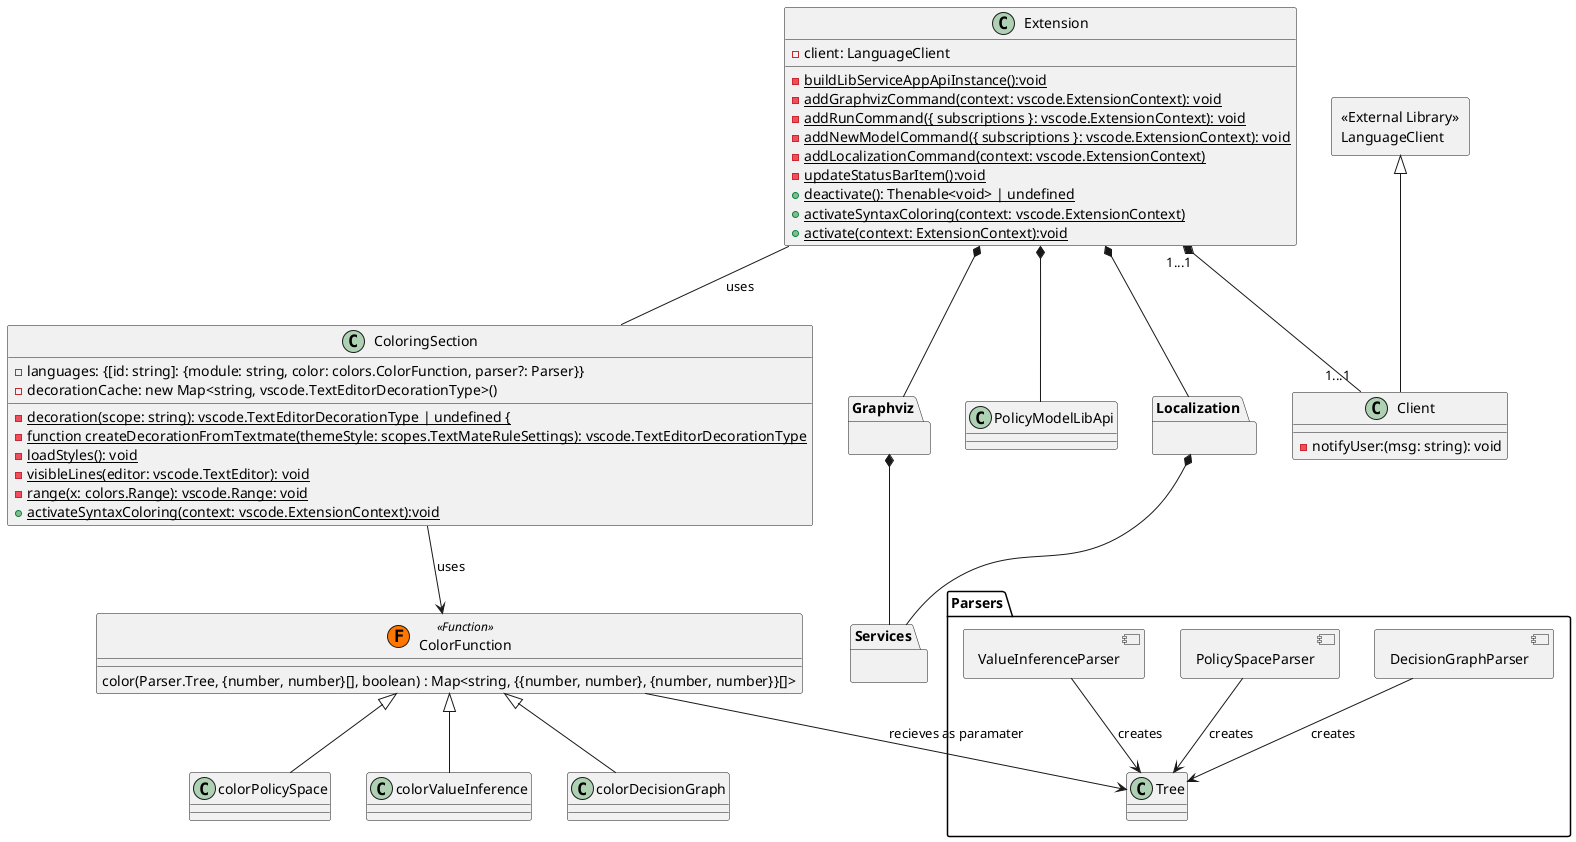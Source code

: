 @startuml


class Extension {
    - client: LanguageClient

    - {static} buildLibServiceAppApiInstance():void
    - {static} addGraphvizCommand(context: vscode.ExtensionContext): void
    - {static} addRunCommand({ subscriptions }: vscode.ExtensionContext): void
    - {static} addNewModelCommand({ subscriptions }: vscode.ExtensionContext): void
    - {static} addLocalizationCommand(context: vscode.ExtensionContext)
    - {static} updateStatusBarItem():void
    + {static} deactivate(): Thenable<void> | undefined
    + {static} activateSyntaxColoring(context: vscode.ExtensionContext)
    + {static} activate(context: ExtensionContext):void
}

rectangle extConnection [
    <<External Library>>
    LanguageClient
]


class Client extends extConnection{
    - notifyUser:(msg: string): void
}


class ColoringSection {
    - languages: {[id: string]: {module: string, color: colors.ColorFunction, parser?: Parser}}
    {field}- decorationCache: new Map<string, vscode.TextEditorDecorationType>()

    -{static} decoration(scope: string): vscode.TextEditorDecorationType | undefined {
    -{static} function createDecorationFromTextmate(themeStyle: scopes.TextMateRuleSettings): vscode.TextEditorDecorationType
    -{static} loadStyles(): void
    -{static} visibleLines(editor: vscode.TextEditor): void
    -{static}  range(x: colors.Range): vscode.Range: void
    +{static} activateSyntaxColoring(context: vscode.ExtensionContext):void 
}




Extension "1...1" *-- "1...1" Client
Extension -- ColoringSection : uses
Extension *-- Graphviz
Extension *-- Localization
Extension *-- PolicyModelLibApi 
Graphviz *-- Services
Localization *-- Services


package Graphviz {
}

package Localization {
}

class PolicyModelLibApi {
}

package Services {
}


' Color description
allowmixing

package Parsers {
    component DecisionGraphParser
    component PolicySpaceParser
    component ValueInferenceParser
    class Tree

	DecisionGraphParser --> Tree : "creates"
	PolicySpaceParser --> Tree : "creates"
	ValueInferenceParser --> Tree : "creates"
}

class ColorFunction << (F,#FF7700) Function>>{
	color(Parser.Tree, {number, number}[], boolean) : Map<string, {{number, number}, {number, number}}[]>
}


class colorDecisionGraph extends ColorFunction {	
}

class colorPolicySpace extends ColorFunction {	
}

class colorValueInference extends ColorFunction {	
}

ColorFunction --> Tree : recieves as paramater
ColoringSection --> ColorFunction : uses


@enduml